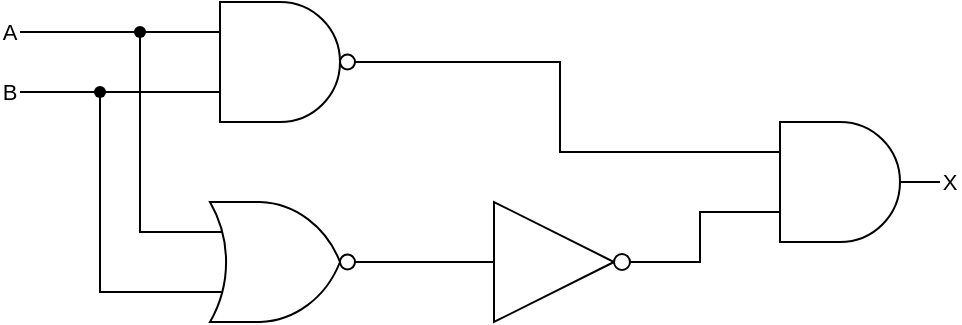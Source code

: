 <mxfile version="28.2.5">
  <diagram name="Page-1" id="BJ-34_moI_yzGHsRe_jQ">
    <mxGraphModel dx="544" dy="306" grid="1" gridSize="10" guides="1" tooltips="1" connect="1" arrows="1" fold="1" page="1" pageScale="1" pageWidth="827" pageHeight="1169" math="0" shadow="0">
      <root>
        <mxCell id="0" />
        <mxCell id="1" parent="0" />
        <mxCell id="EPiuOBJ0I7gdO0yaFbVn-4" style="edgeStyle=orthogonalEdgeStyle;rounded=0;orthogonalLoop=1;jettySize=auto;html=1;exitX=0;exitY=0.25;exitDx=0;exitDy=0;exitPerimeter=0;entryX=1;entryY=0.5;entryDx=0;entryDy=0;endArrow=none;endFill=0;" edge="1" parent="1" source="VRbtMQKmY9gr3WoU8T1c-1" target="VRbtMQKmY9gr3WoU8T1c-22">
          <mxGeometry relative="1" as="geometry" />
        </mxCell>
        <mxCell id="EPiuOBJ0I7gdO0yaFbVn-5" style="edgeStyle=orthogonalEdgeStyle;rounded=0;orthogonalLoop=1;jettySize=auto;html=1;exitX=0;exitY=0.75;exitDx=0;exitDy=0;exitPerimeter=0;entryX=1;entryY=0.5;entryDx=0;entryDy=0;endArrow=none;endFill=0;" edge="1" parent="1" source="VRbtMQKmY9gr3WoU8T1c-1" target="VRbtMQKmY9gr3WoU8T1c-23">
          <mxGeometry relative="1" as="geometry" />
        </mxCell>
        <mxCell id="VRbtMQKmY9gr3WoU8T1c-1" value="" style="verticalLabelPosition=bottom;shadow=0;dashed=0;align=center;html=1;verticalAlign=top;shape=mxgraph.electrical.logic_gates.logic_gate;operation=and;negating=1;negSize=0.15;" parent="1" vertex="1">
          <mxGeometry x="160" y="70" width="100" height="60" as="geometry" />
        </mxCell>
        <mxCell id="EPiuOBJ0I7gdO0yaFbVn-8" style="edgeStyle=orthogonalEdgeStyle;shape=connector;rounded=0;orthogonalLoop=1;jettySize=auto;html=1;exitX=0;exitY=0.25;exitDx=0;exitDy=0;exitPerimeter=0;strokeColor=default;align=center;verticalAlign=middle;fontFamily=Helvetica;fontSize=11;fontColor=default;labelBackgroundColor=default;endArrow=none;endFill=0;" edge="1" parent="1" source="VRbtMQKmY9gr3WoU8T1c-2" target="EPiuOBJ0I7gdO0yaFbVn-6">
          <mxGeometry relative="1" as="geometry" />
        </mxCell>
        <mxCell id="EPiuOBJ0I7gdO0yaFbVn-9" style="edgeStyle=orthogonalEdgeStyle;shape=connector;rounded=0;orthogonalLoop=1;jettySize=auto;html=1;exitX=0;exitY=0.75;exitDx=0;exitDy=0;exitPerimeter=0;strokeColor=default;align=center;verticalAlign=middle;fontFamily=Helvetica;fontSize=11;fontColor=default;labelBackgroundColor=default;endArrow=none;endFill=0;" edge="1" parent="1" source="VRbtMQKmY9gr3WoU8T1c-2" target="EPiuOBJ0I7gdO0yaFbVn-7">
          <mxGeometry relative="1" as="geometry" />
        </mxCell>
        <mxCell id="VRbtMQKmY9gr3WoU8T1c-2" value="" style="verticalLabelPosition=bottom;shadow=0;dashed=0;align=center;html=1;verticalAlign=top;shape=mxgraph.electrical.logic_gates.logic_gate;operation=or;negating=1;negSize=0.15;" parent="1" vertex="1">
          <mxGeometry x="160" y="170" width="100" height="60" as="geometry" />
        </mxCell>
        <mxCell id="VRbtMQKmY9gr3WoU8T1c-3" value="" style="verticalLabelPosition=bottom;shadow=0;dashed=0;align=center;html=1;verticalAlign=top;shape=mxgraph.electrical.logic_gates.inverter_2" parent="1" vertex="1">
          <mxGeometry x="300" y="170" width="100" height="60" as="geometry" />
        </mxCell>
        <mxCell id="VRbtMQKmY9gr3WoU8T1c-22" value="A" style="text;html=1;align=center;verticalAlign=middle;whiteSpace=wrap;rounded=0;fontFamily=Helvetica;fontSize=11;fontColor=default;labelBackgroundColor=default;" parent="1" vertex="1">
          <mxGeometry x="70" y="80" width="10" height="10" as="geometry" />
        </mxCell>
        <mxCell id="VRbtMQKmY9gr3WoU8T1c-23" value="B" style="text;html=1;align=center;verticalAlign=middle;whiteSpace=wrap;rounded=0;fontFamily=Helvetica;fontSize=11;fontColor=default;labelBackgroundColor=default;" parent="1" vertex="1">
          <mxGeometry x="70" y="110" width="10" height="10" as="geometry" />
        </mxCell>
        <mxCell id="VRbtMQKmY9gr3WoU8T1c-24" value="X" style="text;html=1;align=center;verticalAlign=middle;whiteSpace=wrap;rounded=0;fontFamily=Helvetica;fontSize=11;fontColor=default;labelBackgroundColor=default;" parent="1" vertex="1">
          <mxGeometry x="540" y="155" width="10" height="10" as="geometry" />
        </mxCell>
        <mxCell id="EPiuOBJ0I7gdO0yaFbVn-2" value="" style="verticalLabelPosition=bottom;shadow=0;dashed=0;align=center;html=1;verticalAlign=top;shape=mxgraph.electrical.logic_gates.logic_gate;operation=and;" vertex="1" parent="1">
          <mxGeometry x="440" y="130" width="100" height="60" as="geometry" />
        </mxCell>
        <mxCell id="EPiuOBJ0I7gdO0yaFbVn-6" value="" style="shape=waypoint;sketch=0;fillStyle=solid;size=6;pointerEvents=1;points=[];fillColor=none;resizable=0;rotatable=0;perimeter=centerPerimeter;snapToPoint=1;fontFamily=Helvetica;fontSize=11;fontColor=default;labelBackgroundColor=default;" vertex="1" parent="1">
          <mxGeometry x="130" y="75" width="20" height="20" as="geometry" />
        </mxCell>
        <mxCell id="EPiuOBJ0I7gdO0yaFbVn-7" value="" style="shape=waypoint;sketch=0;fillStyle=solid;size=6;pointerEvents=1;points=[];fillColor=none;resizable=0;rotatable=0;perimeter=centerPerimeter;snapToPoint=1;fontFamily=Helvetica;fontSize=11;fontColor=default;labelBackgroundColor=default;" vertex="1" parent="1">
          <mxGeometry x="110" y="105" width="20" height="20" as="geometry" />
        </mxCell>
        <mxCell id="EPiuOBJ0I7gdO0yaFbVn-10" style="edgeStyle=orthogonalEdgeStyle;shape=connector;rounded=0;orthogonalLoop=1;jettySize=auto;html=1;exitX=1;exitY=0.5;exitDx=0;exitDy=0;exitPerimeter=0;entryX=0;entryY=0.5;entryDx=0;entryDy=0;entryPerimeter=0;strokeColor=default;align=center;verticalAlign=middle;fontFamily=Helvetica;fontSize=11;fontColor=default;labelBackgroundColor=default;endArrow=none;endFill=0;" edge="1" parent="1" source="VRbtMQKmY9gr3WoU8T1c-2" target="VRbtMQKmY9gr3WoU8T1c-3">
          <mxGeometry relative="1" as="geometry" />
        </mxCell>
        <mxCell id="EPiuOBJ0I7gdO0yaFbVn-11" style="edgeStyle=orthogonalEdgeStyle;shape=connector;rounded=0;orthogonalLoop=1;jettySize=auto;html=1;exitX=1;exitY=0.5;exitDx=0;exitDy=0;exitPerimeter=0;entryX=0;entryY=0.75;entryDx=0;entryDy=0;entryPerimeter=0;strokeColor=default;align=center;verticalAlign=middle;fontFamily=Helvetica;fontSize=11;fontColor=default;labelBackgroundColor=default;endArrow=none;endFill=0;" edge="1" parent="1" source="VRbtMQKmY9gr3WoU8T1c-3" target="EPiuOBJ0I7gdO0yaFbVn-2">
          <mxGeometry relative="1" as="geometry" />
        </mxCell>
        <mxCell id="EPiuOBJ0I7gdO0yaFbVn-12" style="edgeStyle=orthogonalEdgeStyle;shape=connector;rounded=0;orthogonalLoop=1;jettySize=auto;html=1;exitX=0;exitY=0.25;exitDx=0;exitDy=0;exitPerimeter=0;entryX=1;entryY=0.5;entryDx=0;entryDy=0;entryPerimeter=0;strokeColor=default;align=center;verticalAlign=middle;fontFamily=Helvetica;fontSize=11;fontColor=default;labelBackgroundColor=default;endArrow=none;endFill=0;" edge="1" parent="1" source="EPiuOBJ0I7gdO0yaFbVn-2" target="VRbtMQKmY9gr3WoU8T1c-1">
          <mxGeometry relative="1" as="geometry" />
        </mxCell>
      </root>
    </mxGraphModel>
  </diagram>
</mxfile>
